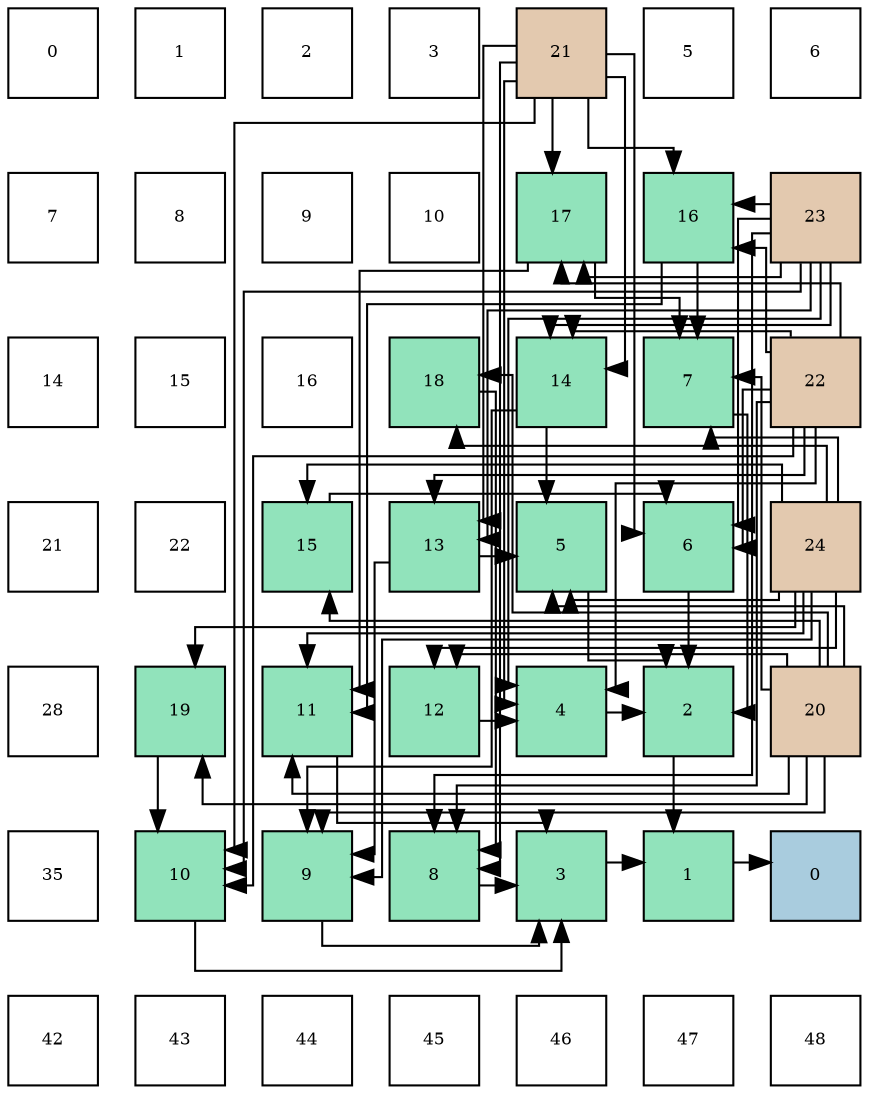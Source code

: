digraph layout{
 rankdir=TB;
 splines=ortho;
 node [style=filled shape=square fixedsize=true width=0.6];
0[label="0", fontsize=8, fillcolor="#ffffff"];
1[label="1", fontsize=8, fillcolor="#ffffff"];
2[label="2", fontsize=8, fillcolor="#ffffff"];
3[label="3", fontsize=8, fillcolor="#ffffff"];
4[label="21", fontsize=8, fillcolor="#e3c9af"];
5[label="5", fontsize=8, fillcolor="#ffffff"];
6[label="6", fontsize=8, fillcolor="#ffffff"];
7[label="7", fontsize=8, fillcolor="#ffffff"];
8[label="8", fontsize=8, fillcolor="#ffffff"];
9[label="9", fontsize=8, fillcolor="#ffffff"];
10[label="10", fontsize=8, fillcolor="#ffffff"];
11[label="17", fontsize=8, fillcolor="#91e3bb"];
12[label="16", fontsize=8, fillcolor="#91e3bb"];
13[label="23", fontsize=8, fillcolor="#e3c9af"];
14[label="14", fontsize=8, fillcolor="#ffffff"];
15[label="15", fontsize=8, fillcolor="#ffffff"];
16[label="16", fontsize=8, fillcolor="#ffffff"];
17[label="18", fontsize=8, fillcolor="#91e3bb"];
18[label="14", fontsize=8, fillcolor="#91e3bb"];
19[label="7", fontsize=8, fillcolor="#91e3bb"];
20[label="22", fontsize=8, fillcolor="#e3c9af"];
21[label="21", fontsize=8, fillcolor="#ffffff"];
22[label="22", fontsize=8, fillcolor="#ffffff"];
23[label="15", fontsize=8, fillcolor="#91e3bb"];
24[label="13", fontsize=8, fillcolor="#91e3bb"];
25[label="5", fontsize=8, fillcolor="#91e3bb"];
26[label="6", fontsize=8, fillcolor="#91e3bb"];
27[label="24", fontsize=8, fillcolor="#e3c9af"];
28[label="28", fontsize=8, fillcolor="#ffffff"];
29[label="19", fontsize=8, fillcolor="#91e3bb"];
30[label="11", fontsize=8, fillcolor="#91e3bb"];
31[label="12", fontsize=8, fillcolor="#91e3bb"];
32[label="4", fontsize=8, fillcolor="#91e3bb"];
33[label="2", fontsize=8, fillcolor="#91e3bb"];
34[label="20", fontsize=8, fillcolor="#e3c9af"];
35[label="35", fontsize=8, fillcolor="#ffffff"];
36[label="10", fontsize=8, fillcolor="#91e3bb"];
37[label="9", fontsize=8, fillcolor="#91e3bb"];
38[label="8", fontsize=8, fillcolor="#91e3bb"];
39[label="3", fontsize=8, fillcolor="#91e3bb"];
40[label="1", fontsize=8, fillcolor="#91e3bb"];
41[label="0", fontsize=8, fillcolor="#a9ccde"];
42[label="42", fontsize=8, fillcolor="#ffffff"];
43[label="43", fontsize=8, fillcolor="#ffffff"];
44[label="44", fontsize=8, fillcolor="#ffffff"];
45[label="45", fontsize=8, fillcolor="#ffffff"];
46[label="46", fontsize=8, fillcolor="#ffffff"];
47[label="47", fontsize=8, fillcolor="#ffffff"];
48[label="48", fontsize=8, fillcolor="#ffffff"];
edge [constraint=false, style=vis];40 -> 41;
33 -> 40;
39 -> 40;
32 -> 33;
25 -> 33;
26 -> 33;
19 -> 33;
38 -> 39;
37 -> 39;
36 -> 39;
30 -> 39;
31 -> 32;
4 -> 32;
20 -> 32;
13 -> 32;
24 -> 25;
18 -> 25;
34 -> 25;
27 -> 25;
23 -> 26;
4 -> 26;
20 -> 26;
13 -> 26;
12 -> 19;
11 -> 19;
34 -> 19;
27 -> 19;
17 -> 38;
4 -> 38;
20 -> 38;
13 -> 38;
24 -> 37;
18 -> 37;
34 -> 37;
27 -> 37;
29 -> 36;
4 -> 36;
20 -> 36;
13 -> 36;
12 -> 30;
11 -> 30;
34 -> 30;
27 -> 30;
34 -> 31;
27 -> 31;
4 -> 24;
20 -> 24;
13 -> 24;
4 -> 18;
20 -> 18;
13 -> 18;
34 -> 23;
27 -> 23;
4 -> 12;
20 -> 12;
13 -> 12;
4 -> 11;
20 -> 11;
13 -> 11;
34 -> 17;
27 -> 17;
34 -> 29;
27 -> 29;
edge [constraint=true, style=invis];
0 -> 7 -> 14 -> 21 -> 28 -> 35 -> 42;
1 -> 8 -> 15 -> 22 -> 29 -> 36 -> 43;
2 -> 9 -> 16 -> 23 -> 30 -> 37 -> 44;
3 -> 10 -> 17 -> 24 -> 31 -> 38 -> 45;
4 -> 11 -> 18 -> 25 -> 32 -> 39 -> 46;
5 -> 12 -> 19 -> 26 -> 33 -> 40 -> 47;
6 -> 13 -> 20 -> 27 -> 34 -> 41 -> 48;
rank = same {0 -> 1 -> 2 -> 3 -> 4 -> 5 -> 6};
rank = same {7 -> 8 -> 9 -> 10 -> 11 -> 12 -> 13};
rank = same {14 -> 15 -> 16 -> 17 -> 18 -> 19 -> 20};
rank = same {21 -> 22 -> 23 -> 24 -> 25 -> 26 -> 27};
rank = same {28 -> 29 -> 30 -> 31 -> 32 -> 33 -> 34};
rank = same {35 -> 36 -> 37 -> 38 -> 39 -> 40 -> 41};
rank = same {42 -> 43 -> 44 -> 45 -> 46 -> 47 -> 48};
}